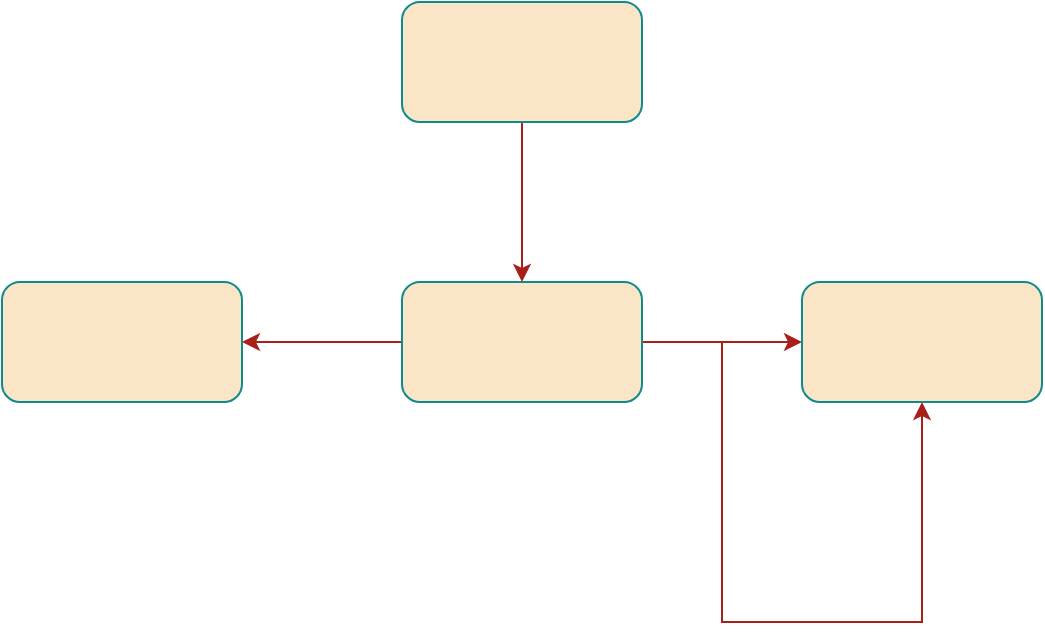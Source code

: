 <mxfile version="24.4.13" type="github">
  <diagram name="第 1 页" id="i2m2EgRiGFVnnRLQoJhk">
    <mxGraphModel dx="1105" dy="604" grid="1" gridSize="10" guides="1" tooltips="1" connect="1" arrows="1" fold="1" page="1" pageScale="1" pageWidth="827" pageHeight="1169" math="0" shadow="0">
      <root>
        <mxCell id="0" />
        <mxCell id="1" parent="0" />
        <mxCell id="FpSLu2eR1nYKSpWH6aus-3" value="" style="edgeStyle=orthogonalEdgeStyle;rounded=0;orthogonalLoop=1;jettySize=auto;html=1;labelBackgroundColor=none;strokeColor=#A8201A;fontColor=default;" edge="1" parent="1" source="FpSLu2eR1nYKSpWH6aus-1" target="FpSLu2eR1nYKSpWH6aus-2">
          <mxGeometry relative="1" as="geometry" />
        </mxCell>
        <mxCell id="FpSLu2eR1nYKSpWH6aus-1" value="" style="rounded=1;whiteSpace=wrap;html=1;labelBackgroundColor=none;fillColor=#FAE5C7;strokeColor=#0F8B8D;fontColor=#143642;" vertex="1" parent="1">
          <mxGeometry x="340" y="90" width="120" height="60" as="geometry" />
        </mxCell>
        <mxCell id="FpSLu2eR1nYKSpWH6aus-5" value="" style="edgeStyle=orthogonalEdgeStyle;rounded=0;orthogonalLoop=1;jettySize=auto;html=1;labelBackgroundColor=none;strokeColor=#A8201A;fontColor=default;" edge="1" parent="1" source="FpSLu2eR1nYKSpWH6aus-2" target="FpSLu2eR1nYKSpWH6aus-4">
          <mxGeometry relative="1" as="geometry" />
        </mxCell>
        <mxCell id="FpSLu2eR1nYKSpWH6aus-7" value="" style="edgeStyle=orthogonalEdgeStyle;rounded=0;orthogonalLoop=1;jettySize=auto;html=1;labelBackgroundColor=none;strokeColor=#A8201A;fontColor=default;" edge="1" parent="1" source="FpSLu2eR1nYKSpWH6aus-2" target="FpSLu2eR1nYKSpWH6aus-6">
          <mxGeometry relative="1" as="geometry" />
        </mxCell>
        <mxCell id="FpSLu2eR1nYKSpWH6aus-8" style="edgeStyle=orthogonalEdgeStyle;rounded=0;orthogonalLoop=1;jettySize=auto;html=1;entryX=0.5;entryY=1;entryDx=0;entryDy=0;strokeColor=#A8201A;fontColor=#143642;fillColor=#FAE5C7;" edge="1" parent="1" source="FpSLu2eR1nYKSpWH6aus-2" target="FpSLu2eR1nYKSpWH6aus-6">
          <mxGeometry relative="1" as="geometry">
            <Array as="points">
              <mxPoint x="500" y="260" />
              <mxPoint x="500" y="400" />
              <mxPoint x="600" y="400" />
            </Array>
          </mxGeometry>
        </mxCell>
        <mxCell id="FpSLu2eR1nYKSpWH6aus-2" value="" style="whiteSpace=wrap;html=1;rounded=1;labelBackgroundColor=none;fillColor=#FAE5C7;strokeColor=#0F8B8D;fontColor=#143642;" vertex="1" parent="1">
          <mxGeometry x="340" y="230" width="120" height="60" as="geometry" />
        </mxCell>
        <mxCell id="FpSLu2eR1nYKSpWH6aus-4" value="" style="whiteSpace=wrap;html=1;rounded=1;labelBackgroundColor=none;fillColor=#FAE5C7;strokeColor=#0F8B8D;fontColor=#143642;" vertex="1" parent="1">
          <mxGeometry x="140" y="230" width="120" height="60" as="geometry" />
        </mxCell>
        <mxCell id="FpSLu2eR1nYKSpWH6aus-6" value="" style="whiteSpace=wrap;html=1;rounded=1;labelBackgroundColor=none;fillColor=#FAE5C7;strokeColor=#0F8B8D;fontColor=#143642;" vertex="1" parent="1">
          <mxGeometry x="540" y="230" width="120" height="60" as="geometry" />
        </mxCell>
      </root>
    </mxGraphModel>
  </diagram>
</mxfile>
